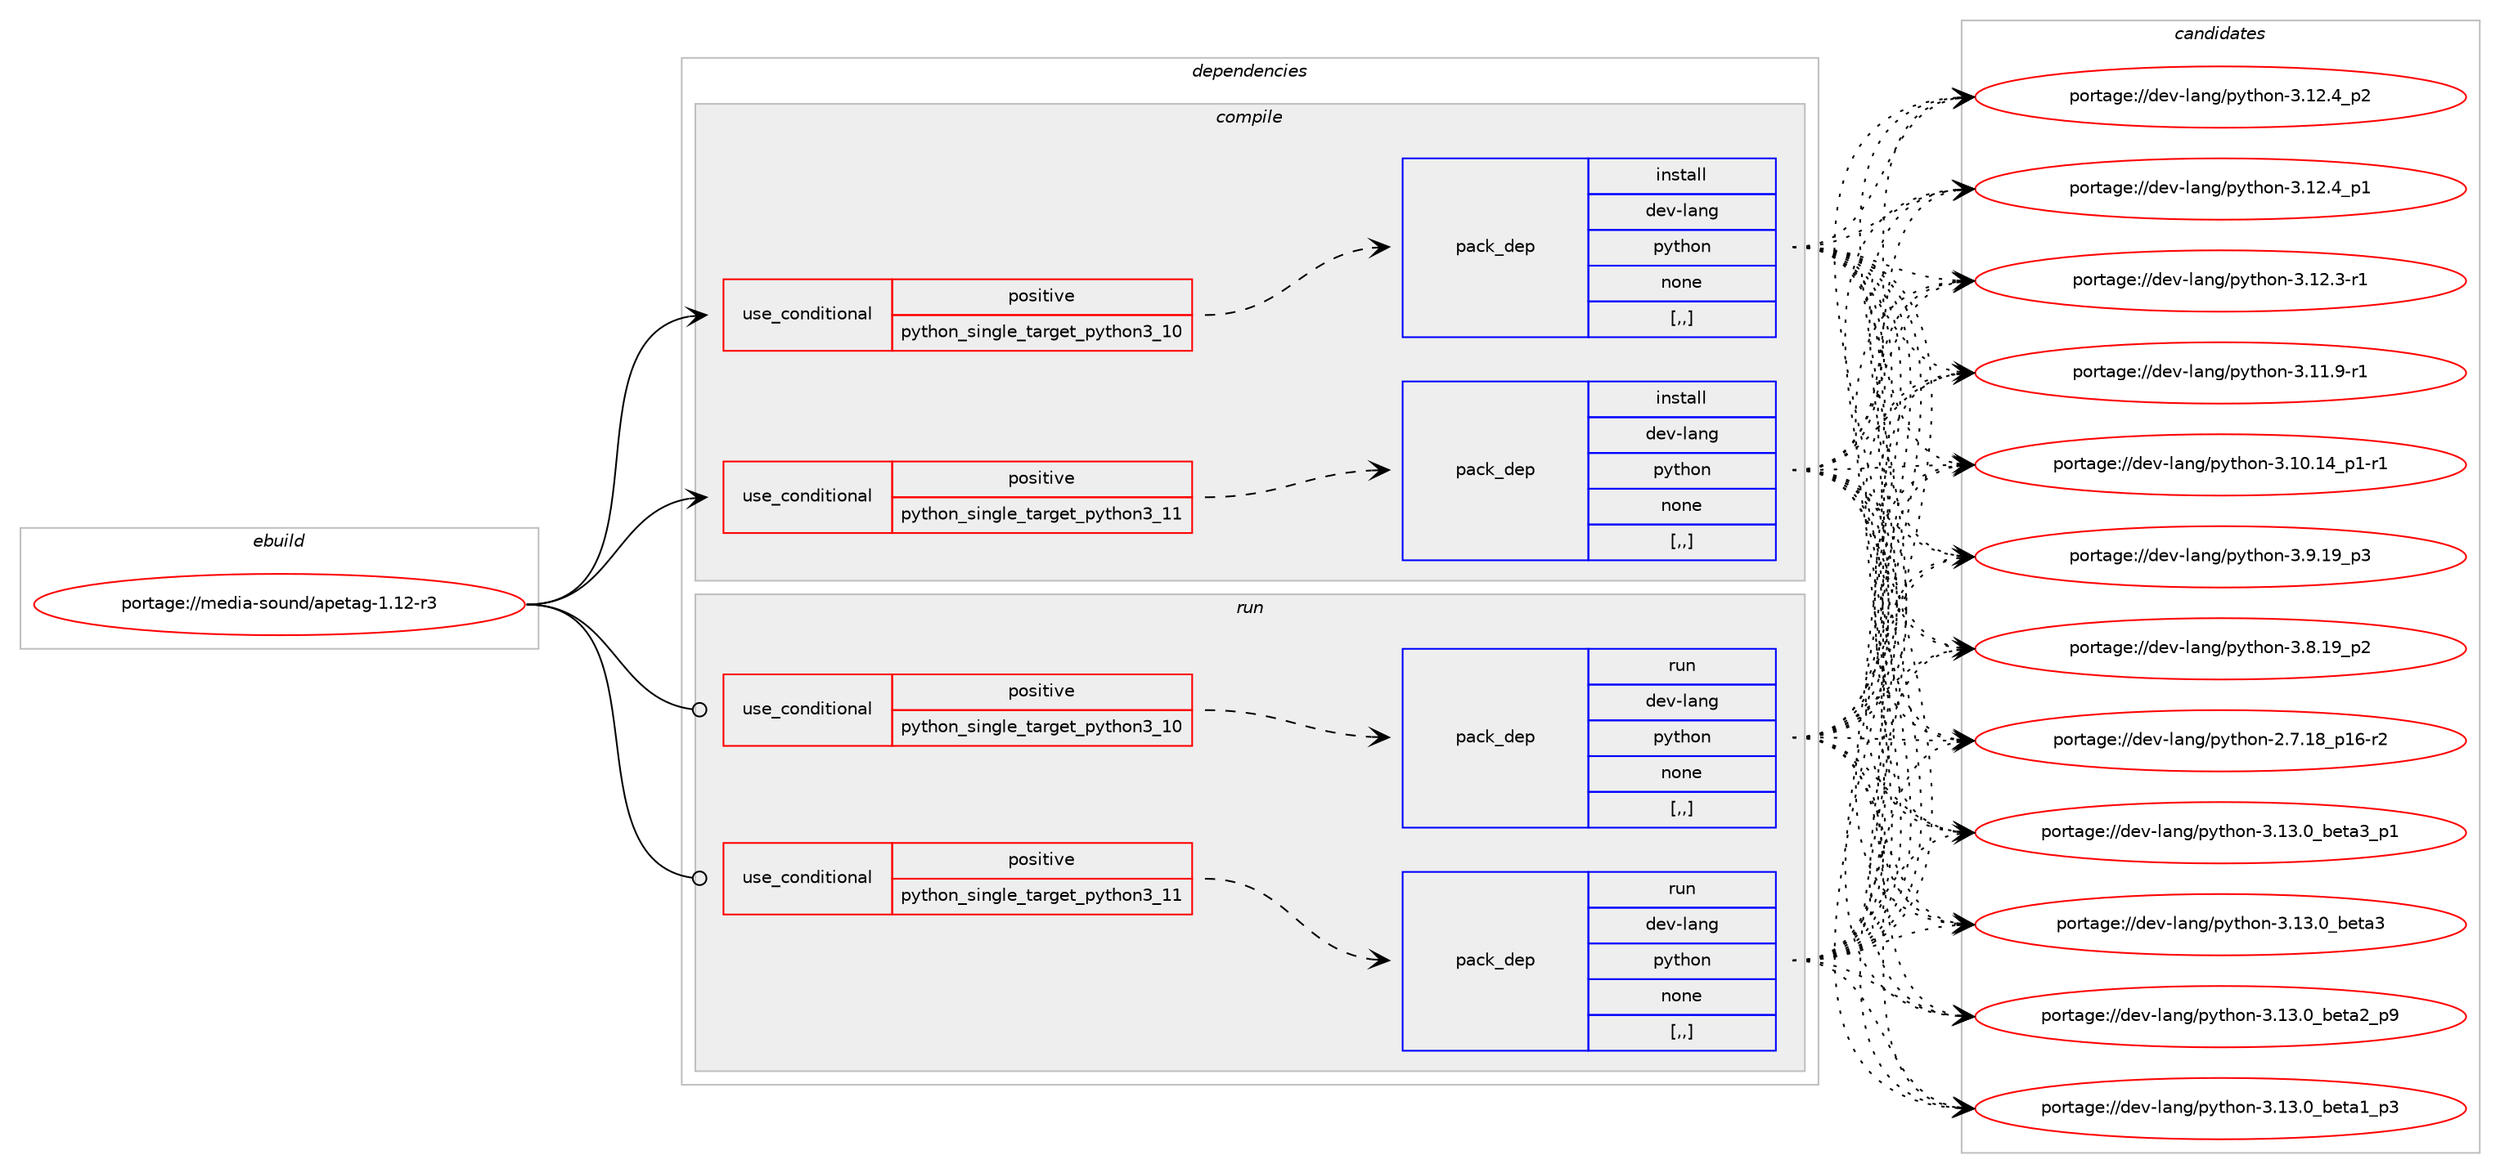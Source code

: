 digraph prolog {

# *************
# Graph options
# *************

newrank=true;
concentrate=true;
compound=true;
graph [rankdir=LR,fontname=Helvetica,fontsize=10,ranksep=1.5];#, ranksep=2.5, nodesep=0.2];
edge  [arrowhead=vee];
node  [fontname=Helvetica,fontsize=10];

# **********
# The ebuild
# **********

subgraph cluster_leftcol {
color=gray;
label=<<i>ebuild</i>>;
id [label="portage://media-sound/apetag-1.12-r3", color=red, width=4, href="../media-sound/apetag-1.12-r3.svg"];
}

# ****************
# The dependencies
# ****************

subgraph cluster_midcol {
color=gray;
label=<<i>dependencies</i>>;
subgraph cluster_compile {
fillcolor="#eeeeee";
style=filled;
label=<<i>compile</i>>;
subgraph cond78437 {
dependency310268 [label=<<TABLE BORDER="0" CELLBORDER="1" CELLSPACING="0" CELLPADDING="4"><TR><TD ROWSPAN="3" CELLPADDING="10">use_conditional</TD></TR><TR><TD>positive</TD></TR><TR><TD>python_single_target_python3_10</TD></TR></TABLE>>, shape=none, color=red];
subgraph pack229390 {
dependency310269 [label=<<TABLE BORDER="0" CELLBORDER="1" CELLSPACING="0" CELLPADDING="4" WIDTH="220"><TR><TD ROWSPAN="6" CELLPADDING="30">pack_dep</TD></TR><TR><TD WIDTH="110">install</TD></TR><TR><TD>dev-lang</TD></TR><TR><TD>python</TD></TR><TR><TD>none</TD></TR><TR><TD>[,,]</TD></TR></TABLE>>, shape=none, color=blue];
}
dependency310268:e -> dependency310269:w [weight=20,style="dashed",arrowhead="vee"];
}
id:e -> dependency310268:w [weight=20,style="solid",arrowhead="vee"];
subgraph cond78438 {
dependency310270 [label=<<TABLE BORDER="0" CELLBORDER="1" CELLSPACING="0" CELLPADDING="4"><TR><TD ROWSPAN="3" CELLPADDING="10">use_conditional</TD></TR><TR><TD>positive</TD></TR><TR><TD>python_single_target_python3_11</TD></TR></TABLE>>, shape=none, color=red];
subgraph pack229391 {
dependency310271 [label=<<TABLE BORDER="0" CELLBORDER="1" CELLSPACING="0" CELLPADDING="4" WIDTH="220"><TR><TD ROWSPAN="6" CELLPADDING="30">pack_dep</TD></TR><TR><TD WIDTH="110">install</TD></TR><TR><TD>dev-lang</TD></TR><TR><TD>python</TD></TR><TR><TD>none</TD></TR><TR><TD>[,,]</TD></TR></TABLE>>, shape=none, color=blue];
}
dependency310270:e -> dependency310271:w [weight=20,style="dashed",arrowhead="vee"];
}
id:e -> dependency310270:w [weight=20,style="solid",arrowhead="vee"];
}
subgraph cluster_compileandrun {
fillcolor="#eeeeee";
style=filled;
label=<<i>compile and run</i>>;
}
subgraph cluster_run {
fillcolor="#eeeeee";
style=filled;
label=<<i>run</i>>;
subgraph cond78439 {
dependency310272 [label=<<TABLE BORDER="0" CELLBORDER="1" CELLSPACING="0" CELLPADDING="4"><TR><TD ROWSPAN="3" CELLPADDING="10">use_conditional</TD></TR><TR><TD>positive</TD></TR><TR><TD>python_single_target_python3_10</TD></TR></TABLE>>, shape=none, color=red];
subgraph pack229392 {
dependency310273 [label=<<TABLE BORDER="0" CELLBORDER="1" CELLSPACING="0" CELLPADDING="4" WIDTH="220"><TR><TD ROWSPAN="6" CELLPADDING="30">pack_dep</TD></TR><TR><TD WIDTH="110">run</TD></TR><TR><TD>dev-lang</TD></TR><TR><TD>python</TD></TR><TR><TD>none</TD></TR><TR><TD>[,,]</TD></TR></TABLE>>, shape=none, color=blue];
}
dependency310272:e -> dependency310273:w [weight=20,style="dashed",arrowhead="vee"];
}
id:e -> dependency310272:w [weight=20,style="solid",arrowhead="odot"];
subgraph cond78440 {
dependency310274 [label=<<TABLE BORDER="0" CELLBORDER="1" CELLSPACING="0" CELLPADDING="4"><TR><TD ROWSPAN="3" CELLPADDING="10">use_conditional</TD></TR><TR><TD>positive</TD></TR><TR><TD>python_single_target_python3_11</TD></TR></TABLE>>, shape=none, color=red];
subgraph pack229393 {
dependency310275 [label=<<TABLE BORDER="0" CELLBORDER="1" CELLSPACING="0" CELLPADDING="4" WIDTH="220"><TR><TD ROWSPAN="6" CELLPADDING="30">pack_dep</TD></TR><TR><TD WIDTH="110">run</TD></TR><TR><TD>dev-lang</TD></TR><TR><TD>python</TD></TR><TR><TD>none</TD></TR><TR><TD>[,,]</TD></TR></TABLE>>, shape=none, color=blue];
}
dependency310274:e -> dependency310275:w [weight=20,style="dashed",arrowhead="vee"];
}
id:e -> dependency310274:w [weight=20,style="solid",arrowhead="odot"];
}
}

# **************
# The candidates
# **************

subgraph cluster_choices {
rank=same;
color=gray;
label=<<i>candidates</i>>;

subgraph choice229390 {
color=black;
nodesep=1;
choice10010111845108971101034711212111610411111045514649514648959810111697519511249 [label="portage://dev-lang/python-3.13.0_beta3_p1", color=red, width=4,href="../dev-lang/python-3.13.0_beta3_p1.svg"];
choice1001011184510897110103471121211161041111104551464951464895981011169751 [label="portage://dev-lang/python-3.13.0_beta3", color=red, width=4,href="../dev-lang/python-3.13.0_beta3.svg"];
choice10010111845108971101034711212111610411111045514649514648959810111697509511257 [label="portage://dev-lang/python-3.13.0_beta2_p9", color=red, width=4,href="../dev-lang/python-3.13.0_beta2_p9.svg"];
choice10010111845108971101034711212111610411111045514649514648959810111697499511251 [label="portage://dev-lang/python-3.13.0_beta1_p3", color=red, width=4,href="../dev-lang/python-3.13.0_beta1_p3.svg"];
choice100101118451089711010347112121116104111110455146495046529511250 [label="portage://dev-lang/python-3.12.4_p2", color=red, width=4,href="../dev-lang/python-3.12.4_p2.svg"];
choice100101118451089711010347112121116104111110455146495046529511249 [label="portage://dev-lang/python-3.12.4_p1", color=red, width=4,href="../dev-lang/python-3.12.4_p1.svg"];
choice100101118451089711010347112121116104111110455146495046514511449 [label="portage://dev-lang/python-3.12.3-r1", color=red, width=4,href="../dev-lang/python-3.12.3-r1.svg"];
choice100101118451089711010347112121116104111110455146494946574511449 [label="portage://dev-lang/python-3.11.9-r1", color=red, width=4,href="../dev-lang/python-3.11.9-r1.svg"];
choice100101118451089711010347112121116104111110455146494846495295112494511449 [label="portage://dev-lang/python-3.10.14_p1-r1", color=red, width=4,href="../dev-lang/python-3.10.14_p1-r1.svg"];
choice100101118451089711010347112121116104111110455146574649579511251 [label="portage://dev-lang/python-3.9.19_p3", color=red, width=4,href="../dev-lang/python-3.9.19_p3.svg"];
choice100101118451089711010347112121116104111110455146564649579511250 [label="portage://dev-lang/python-3.8.19_p2", color=red, width=4,href="../dev-lang/python-3.8.19_p2.svg"];
choice100101118451089711010347112121116104111110455046554649569511249544511450 [label="portage://dev-lang/python-2.7.18_p16-r2", color=red, width=4,href="../dev-lang/python-2.7.18_p16-r2.svg"];
dependency310269:e -> choice10010111845108971101034711212111610411111045514649514648959810111697519511249:w [style=dotted,weight="100"];
dependency310269:e -> choice1001011184510897110103471121211161041111104551464951464895981011169751:w [style=dotted,weight="100"];
dependency310269:e -> choice10010111845108971101034711212111610411111045514649514648959810111697509511257:w [style=dotted,weight="100"];
dependency310269:e -> choice10010111845108971101034711212111610411111045514649514648959810111697499511251:w [style=dotted,weight="100"];
dependency310269:e -> choice100101118451089711010347112121116104111110455146495046529511250:w [style=dotted,weight="100"];
dependency310269:e -> choice100101118451089711010347112121116104111110455146495046529511249:w [style=dotted,weight="100"];
dependency310269:e -> choice100101118451089711010347112121116104111110455146495046514511449:w [style=dotted,weight="100"];
dependency310269:e -> choice100101118451089711010347112121116104111110455146494946574511449:w [style=dotted,weight="100"];
dependency310269:e -> choice100101118451089711010347112121116104111110455146494846495295112494511449:w [style=dotted,weight="100"];
dependency310269:e -> choice100101118451089711010347112121116104111110455146574649579511251:w [style=dotted,weight="100"];
dependency310269:e -> choice100101118451089711010347112121116104111110455146564649579511250:w [style=dotted,weight="100"];
dependency310269:e -> choice100101118451089711010347112121116104111110455046554649569511249544511450:w [style=dotted,weight="100"];
}
subgraph choice229391 {
color=black;
nodesep=1;
choice10010111845108971101034711212111610411111045514649514648959810111697519511249 [label="portage://dev-lang/python-3.13.0_beta3_p1", color=red, width=4,href="../dev-lang/python-3.13.0_beta3_p1.svg"];
choice1001011184510897110103471121211161041111104551464951464895981011169751 [label="portage://dev-lang/python-3.13.0_beta3", color=red, width=4,href="../dev-lang/python-3.13.0_beta3.svg"];
choice10010111845108971101034711212111610411111045514649514648959810111697509511257 [label="portage://dev-lang/python-3.13.0_beta2_p9", color=red, width=4,href="../dev-lang/python-3.13.0_beta2_p9.svg"];
choice10010111845108971101034711212111610411111045514649514648959810111697499511251 [label="portage://dev-lang/python-3.13.0_beta1_p3", color=red, width=4,href="../dev-lang/python-3.13.0_beta1_p3.svg"];
choice100101118451089711010347112121116104111110455146495046529511250 [label="portage://dev-lang/python-3.12.4_p2", color=red, width=4,href="../dev-lang/python-3.12.4_p2.svg"];
choice100101118451089711010347112121116104111110455146495046529511249 [label="portage://dev-lang/python-3.12.4_p1", color=red, width=4,href="../dev-lang/python-3.12.4_p1.svg"];
choice100101118451089711010347112121116104111110455146495046514511449 [label="portage://dev-lang/python-3.12.3-r1", color=red, width=4,href="../dev-lang/python-3.12.3-r1.svg"];
choice100101118451089711010347112121116104111110455146494946574511449 [label="portage://dev-lang/python-3.11.9-r1", color=red, width=4,href="../dev-lang/python-3.11.9-r1.svg"];
choice100101118451089711010347112121116104111110455146494846495295112494511449 [label="portage://dev-lang/python-3.10.14_p1-r1", color=red, width=4,href="../dev-lang/python-3.10.14_p1-r1.svg"];
choice100101118451089711010347112121116104111110455146574649579511251 [label="portage://dev-lang/python-3.9.19_p3", color=red, width=4,href="../dev-lang/python-3.9.19_p3.svg"];
choice100101118451089711010347112121116104111110455146564649579511250 [label="portage://dev-lang/python-3.8.19_p2", color=red, width=4,href="../dev-lang/python-3.8.19_p2.svg"];
choice100101118451089711010347112121116104111110455046554649569511249544511450 [label="portage://dev-lang/python-2.7.18_p16-r2", color=red, width=4,href="../dev-lang/python-2.7.18_p16-r2.svg"];
dependency310271:e -> choice10010111845108971101034711212111610411111045514649514648959810111697519511249:w [style=dotted,weight="100"];
dependency310271:e -> choice1001011184510897110103471121211161041111104551464951464895981011169751:w [style=dotted,weight="100"];
dependency310271:e -> choice10010111845108971101034711212111610411111045514649514648959810111697509511257:w [style=dotted,weight="100"];
dependency310271:e -> choice10010111845108971101034711212111610411111045514649514648959810111697499511251:w [style=dotted,weight="100"];
dependency310271:e -> choice100101118451089711010347112121116104111110455146495046529511250:w [style=dotted,weight="100"];
dependency310271:e -> choice100101118451089711010347112121116104111110455146495046529511249:w [style=dotted,weight="100"];
dependency310271:e -> choice100101118451089711010347112121116104111110455146495046514511449:w [style=dotted,weight="100"];
dependency310271:e -> choice100101118451089711010347112121116104111110455146494946574511449:w [style=dotted,weight="100"];
dependency310271:e -> choice100101118451089711010347112121116104111110455146494846495295112494511449:w [style=dotted,weight="100"];
dependency310271:e -> choice100101118451089711010347112121116104111110455146574649579511251:w [style=dotted,weight="100"];
dependency310271:e -> choice100101118451089711010347112121116104111110455146564649579511250:w [style=dotted,weight="100"];
dependency310271:e -> choice100101118451089711010347112121116104111110455046554649569511249544511450:w [style=dotted,weight="100"];
}
subgraph choice229392 {
color=black;
nodesep=1;
choice10010111845108971101034711212111610411111045514649514648959810111697519511249 [label="portage://dev-lang/python-3.13.0_beta3_p1", color=red, width=4,href="../dev-lang/python-3.13.0_beta3_p1.svg"];
choice1001011184510897110103471121211161041111104551464951464895981011169751 [label="portage://dev-lang/python-3.13.0_beta3", color=red, width=4,href="../dev-lang/python-3.13.0_beta3.svg"];
choice10010111845108971101034711212111610411111045514649514648959810111697509511257 [label="portage://dev-lang/python-3.13.0_beta2_p9", color=red, width=4,href="../dev-lang/python-3.13.0_beta2_p9.svg"];
choice10010111845108971101034711212111610411111045514649514648959810111697499511251 [label="portage://dev-lang/python-3.13.0_beta1_p3", color=red, width=4,href="../dev-lang/python-3.13.0_beta1_p3.svg"];
choice100101118451089711010347112121116104111110455146495046529511250 [label="portage://dev-lang/python-3.12.4_p2", color=red, width=4,href="../dev-lang/python-3.12.4_p2.svg"];
choice100101118451089711010347112121116104111110455146495046529511249 [label="portage://dev-lang/python-3.12.4_p1", color=red, width=4,href="../dev-lang/python-3.12.4_p1.svg"];
choice100101118451089711010347112121116104111110455146495046514511449 [label="portage://dev-lang/python-3.12.3-r1", color=red, width=4,href="../dev-lang/python-3.12.3-r1.svg"];
choice100101118451089711010347112121116104111110455146494946574511449 [label="portage://dev-lang/python-3.11.9-r1", color=red, width=4,href="../dev-lang/python-3.11.9-r1.svg"];
choice100101118451089711010347112121116104111110455146494846495295112494511449 [label="portage://dev-lang/python-3.10.14_p1-r1", color=red, width=4,href="../dev-lang/python-3.10.14_p1-r1.svg"];
choice100101118451089711010347112121116104111110455146574649579511251 [label="portage://dev-lang/python-3.9.19_p3", color=red, width=4,href="../dev-lang/python-3.9.19_p3.svg"];
choice100101118451089711010347112121116104111110455146564649579511250 [label="portage://dev-lang/python-3.8.19_p2", color=red, width=4,href="../dev-lang/python-3.8.19_p2.svg"];
choice100101118451089711010347112121116104111110455046554649569511249544511450 [label="portage://dev-lang/python-2.7.18_p16-r2", color=red, width=4,href="../dev-lang/python-2.7.18_p16-r2.svg"];
dependency310273:e -> choice10010111845108971101034711212111610411111045514649514648959810111697519511249:w [style=dotted,weight="100"];
dependency310273:e -> choice1001011184510897110103471121211161041111104551464951464895981011169751:w [style=dotted,weight="100"];
dependency310273:e -> choice10010111845108971101034711212111610411111045514649514648959810111697509511257:w [style=dotted,weight="100"];
dependency310273:e -> choice10010111845108971101034711212111610411111045514649514648959810111697499511251:w [style=dotted,weight="100"];
dependency310273:e -> choice100101118451089711010347112121116104111110455146495046529511250:w [style=dotted,weight="100"];
dependency310273:e -> choice100101118451089711010347112121116104111110455146495046529511249:w [style=dotted,weight="100"];
dependency310273:e -> choice100101118451089711010347112121116104111110455146495046514511449:w [style=dotted,weight="100"];
dependency310273:e -> choice100101118451089711010347112121116104111110455146494946574511449:w [style=dotted,weight="100"];
dependency310273:e -> choice100101118451089711010347112121116104111110455146494846495295112494511449:w [style=dotted,weight="100"];
dependency310273:e -> choice100101118451089711010347112121116104111110455146574649579511251:w [style=dotted,weight="100"];
dependency310273:e -> choice100101118451089711010347112121116104111110455146564649579511250:w [style=dotted,weight="100"];
dependency310273:e -> choice100101118451089711010347112121116104111110455046554649569511249544511450:w [style=dotted,weight="100"];
}
subgraph choice229393 {
color=black;
nodesep=1;
choice10010111845108971101034711212111610411111045514649514648959810111697519511249 [label="portage://dev-lang/python-3.13.0_beta3_p1", color=red, width=4,href="../dev-lang/python-3.13.0_beta3_p1.svg"];
choice1001011184510897110103471121211161041111104551464951464895981011169751 [label="portage://dev-lang/python-3.13.0_beta3", color=red, width=4,href="../dev-lang/python-3.13.0_beta3.svg"];
choice10010111845108971101034711212111610411111045514649514648959810111697509511257 [label="portage://dev-lang/python-3.13.0_beta2_p9", color=red, width=4,href="../dev-lang/python-3.13.0_beta2_p9.svg"];
choice10010111845108971101034711212111610411111045514649514648959810111697499511251 [label="portage://dev-lang/python-3.13.0_beta1_p3", color=red, width=4,href="../dev-lang/python-3.13.0_beta1_p3.svg"];
choice100101118451089711010347112121116104111110455146495046529511250 [label="portage://dev-lang/python-3.12.4_p2", color=red, width=4,href="../dev-lang/python-3.12.4_p2.svg"];
choice100101118451089711010347112121116104111110455146495046529511249 [label="portage://dev-lang/python-3.12.4_p1", color=red, width=4,href="../dev-lang/python-3.12.4_p1.svg"];
choice100101118451089711010347112121116104111110455146495046514511449 [label="portage://dev-lang/python-3.12.3-r1", color=red, width=4,href="../dev-lang/python-3.12.3-r1.svg"];
choice100101118451089711010347112121116104111110455146494946574511449 [label="portage://dev-lang/python-3.11.9-r1", color=red, width=4,href="../dev-lang/python-3.11.9-r1.svg"];
choice100101118451089711010347112121116104111110455146494846495295112494511449 [label="portage://dev-lang/python-3.10.14_p1-r1", color=red, width=4,href="../dev-lang/python-3.10.14_p1-r1.svg"];
choice100101118451089711010347112121116104111110455146574649579511251 [label="portage://dev-lang/python-3.9.19_p3", color=red, width=4,href="../dev-lang/python-3.9.19_p3.svg"];
choice100101118451089711010347112121116104111110455146564649579511250 [label="portage://dev-lang/python-3.8.19_p2", color=red, width=4,href="../dev-lang/python-3.8.19_p2.svg"];
choice100101118451089711010347112121116104111110455046554649569511249544511450 [label="portage://dev-lang/python-2.7.18_p16-r2", color=red, width=4,href="../dev-lang/python-2.7.18_p16-r2.svg"];
dependency310275:e -> choice10010111845108971101034711212111610411111045514649514648959810111697519511249:w [style=dotted,weight="100"];
dependency310275:e -> choice1001011184510897110103471121211161041111104551464951464895981011169751:w [style=dotted,weight="100"];
dependency310275:e -> choice10010111845108971101034711212111610411111045514649514648959810111697509511257:w [style=dotted,weight="100"];
dependency310275:e -> choice10010111845108971101034711212111610411111045514649514648959810111697499511251:w [style=dotted,weight="100"];
dependency310275:e -> choice100101118451089711010347112121116104111110455146495046529511250:w [style=dotted,weight="100"];
dependency310275:e -> choice100101118451089711010347112121116104111110455146495046529511249:w [style=dotted,weight="100"];
dependency310275:e -> choice100101118451089711010347112121116104111110455146495046514511449:w [style=dotted,weight="100"];
dependency310275:e -> choice100101118451089711010347112121116104111110455146494946574511449:w [style=dotted,weight="100"];
dependency310275:e -> choice100101118451089711010347112121116104111110455146494846495295112494511449:w [style=dotted,weight="100"];
dependency310275:e -> choice100101118451089711010347112121116104111110455146574649579511251:w [style=dotted,weight="100"];
dependency310275:e -> choice100101118451089711010347112121116104111110455146564649579511250:w [style=dotted,weight="100"];
dependency310275:e -> choice100101118451089711010347112121116104111110455046554649569511249544511450:w [style=dotted,weight="100"];
}
}

}

